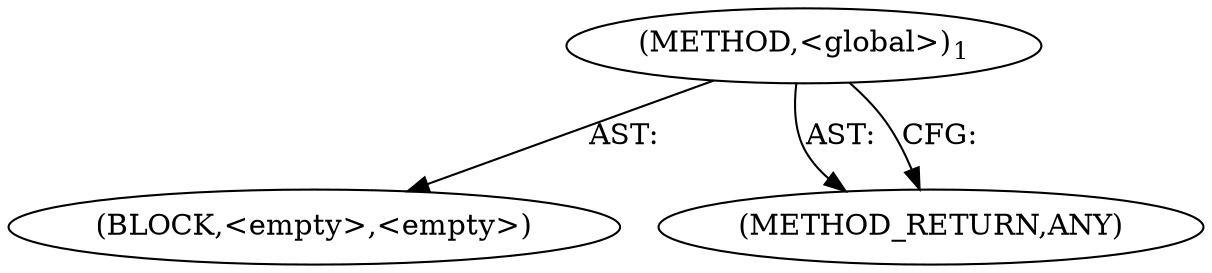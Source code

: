 digraph "&lt;global&gt;" {  
"114" [label = <(METHOD,&lt;global&gt;)<SUB>1</SUB>> ]
"115" [label = <(BLOCK,&lt;empty&gt;,&lt;empty&gt;)> ]
"116" [label = <(METHOD_RETURN,ANY)> ]
  "114" -> "115"  [ label = "AST: "] 
  "114" -> "116"  [ label = "AST: "] 
  "114" -> "116"  [ label = "CFG: "] 
}
